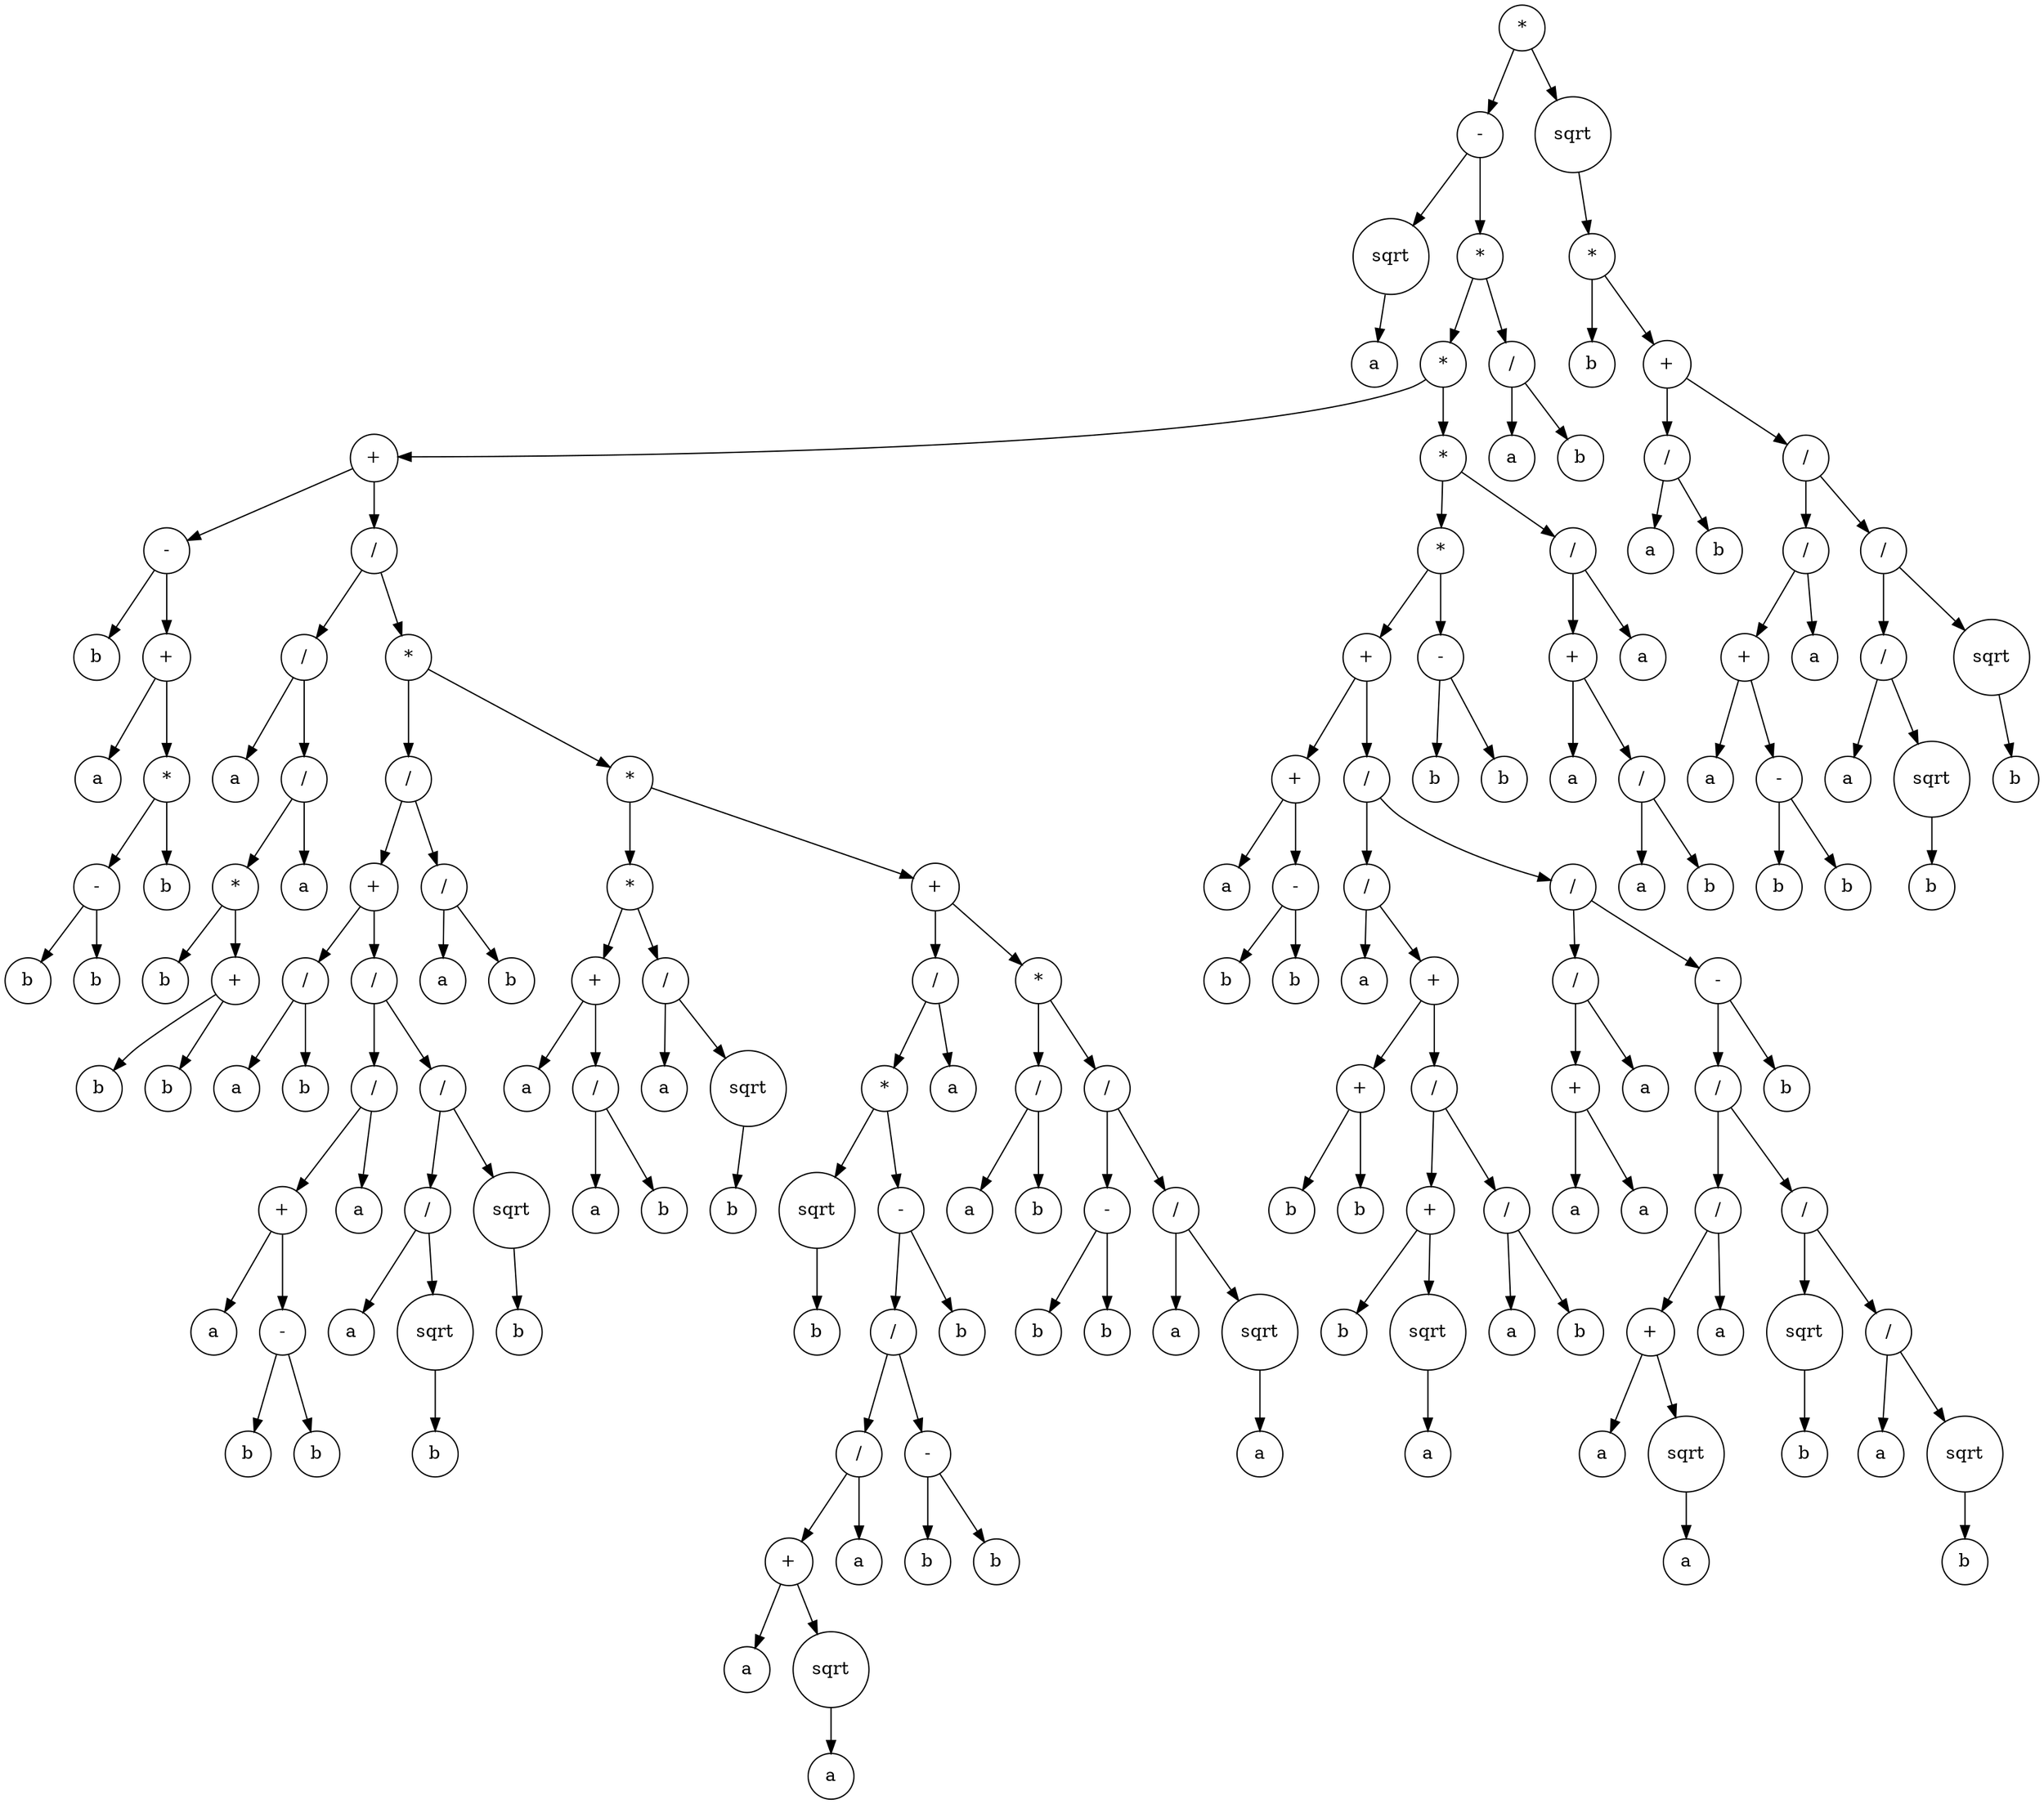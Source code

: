 digraph g {
graph [ordering=out];
node [shape=circle];
n[label = "*"];
n0[label = "-"];
n00[label = "sqrt"];
n000[label = "a"];
n00 -> n000;
n0 -> n00;
n01[label = "*"];
n010[label = "*"];
n0100[label = "+"];
n01000[label = "-"];
n010000[label = "b"];
n01000 -> n010000;
n010001[label = "+"];
n0100010[label = "a"];
n010001 -> n0100010;
n0100011[label = "*"];
n01000110[label = "-"];
n010001100[label = "b"];
n01000110 -> n010001100;
n010001101[label = "b"];
n01000110 -> n010001101;
n0100011 -> n01000110;
n01000111[label = "b"];
n0100011 -> n01000111;
n010001 -> n0100011;
n01000 -> n010001;
n0100 -> n01000;
n01001[label = "/"];
n010010[label = "/"];
n0100100[label = "a"];
n010010 -> n0100100;
n0100101[label = "/"];
n01001010[label = "*"];
n010010100[label = "b"];
n01001010 -> n010010100;
n010010101[label = "+"];
n0100101010[label = "b"];
n010010101 -> n0100101010;
n0100101011[label = "b"];
n010010101 -> n0100101011;
n01001010 -> n010010101;
n0100101 -> n01001010;
n01001011[label = "a"];
n0100101 -> n01001011;
n010010 -> n0100101;
n01001 -> n010010;
n010011[label = "*"];
n0100110[label = "/"];
n01001100[label = "+"];
n010011000[label = "/"];
n0100110000[label = "a"];
n010011000 -> n0100110000;
n0100110001[label = "b"];
n010011000 -> n0100110001;
n01001100 -> n010011000;
n010011001[label = "/"];
n0100110010[label = "/"];
n01001100100[label = "+"];
n010011001000[label = "a"];
n01001100100 -> n010011001000;
n010011001001[label = "-"];
n0100110010010[label = "b"];
n010011001001 -> n0100110010010;
n0100110010011[label = "b"];
n010011001001 -> n0100110010011;
n01001100100 -> n010011001001;
n0100110010 -> n01001100100;
n01001100101[label = "a"];
n0100110010 -> n01001100101;
n010011001 -> n0100110010;
n0100110011[label = "/"];
n01001100110[label = "/"];
n010011001100[label = "a"];
n01001100110 -> n010011001100;
n010011001101[label = "sqrt"];
n0100110011010[label = "b"];
n010011001101 -> n0100110011010;
n01001100110 -> n010011001101;
n0100110011 -> n01001100110;
n01001100111[label = "sqrt"];
n010011001110[label = "b"];
n01001100111 -> n010011001110;
n0100110011 -> n01001100111;
n010011001 -> n0100110011;
n01001100 -> n010011001;
n0100110 -> n01001100;
n01001101[label = "/"];
n010011010[label = "a"];
n01001101 -> n010011010;
n010011011[label = "b"];
n01001101 -> n010011011;
n0100110 -> n01001101;
n010011 -> n0100110;
n0100111[label = "*"];
n01001110[label = "*"];
n010011100[label = "+"];
n0100111000[label = "a"];
n010011100 -> n0100111000;
n0100111001[label = "/"];
n01001110010[label = "a"];
n0100111001 -> n01001110010;
n01001110011[label = "b"];
n0100111001 -> n01001110011;
n010011100 -> n0100111001;
n01001110 -> n010011100;
n010011101[label = "/"];
n0100111010[label = "a"];
n010011101 -> n0100111010;
n0100111011[label = "sqrt"];
n01001110110[label = "b"];
n0100111011 -> n01001110110;
n010011101 -> n0100111011;
n01001110 -> n010011101;
n0100111 -> n01001110;
n01001111[label = "+"];
n010011110[label = "/"];
n0100111100[label = "*"];
n01001111000[label = "sqrt"];
n010011110000[label = "b"];
n01001111000 -> n010011110000;
n0100111100 -> n01001111000;
n01001111001[label = "-"];
n010011110010[label = "/"];
n0100111100100[label = "/"];
n01001111001000[label = "+"];
n010011110010000[label = "a"];
n01001111001000 -> n010011110010000;
n010011110010001[label = "sqrt"];
n0100111100100010[label = "a"];
n010011110010001 -> n0100111100100010;
n01001111001000 -> n010011110010001;
n0100111100100 -> n01001111001000;
n01001111001001[label = "a"];
n0100111100100 -> n01001111001001;
n010011110010 -> n0100111100100;
n0100111100101[label = "-"];
n01001111001010[label = "b"];
n0100111100101 -> n01001111001010;
n01001111001011[label = "b"];
n0100111100101 -> n01001111001011;
n010011110010 -> n0100111100101;
n01001111001 -> n010011110010;
n010011110011[label = "b"];
n01001111001 -> n010011110011;
n0100111100 -> n01001111001;
n010011110 -> n0100111100;
n0100111101[label = "a"];
n010011110 -> n0100111101;
n01001111 -> n010011110;
n010011111[label = "*"];
n0100111110[label = "/"];
n01001111100[label = "a"];
n0100111110 -> n01001111100;
n01001111101[label = "b"];
n0100111110 -> n01001111101;
n010011111 -> n0100111110;
n0100111111[label = "/"];
n01001111110[label = "-"];
n010011111100[label = "b"];
n01001111110 -> n010011111100;
n010011111101[label = "b"];
n01001111110 -> n010011111101;
n0100111111 -> n01001111110;
n01001111111[label = "/"];
n010011111110[label = "a"];
n01001111111 -> n010011111110;
n010011111111[label = "sqrt"];
n0100111111110[label = "a"];
n010011111111 -> n0100111111110;
n01001111111 -> n010011111111;
n0100111111 -> n01001111111;
n010011111 -> n0100111111;
n01001111 -> n010011111;
n0100111 -> n01001111;
n010011 -> n0100111;
n01001 -> n010011;
n0100 -> n01001;
n010 -> n0100;
n0101[label = "*"];
n01010[label = "*"];
n010100[label = "+"];
n0101000[label = "+"];
n01010000[label = "a"];
n0101000 -> n01010000;
n01010001[label = "-"];
n010100010[label = "b"];
n01010001 -> n010100010;
n010100011[label = "b"];
n01010001 -> n010100011;
n0101000 -> n01010001;
n010100 -> n0101000;
n0101001[label = "/"];
n01010010[label = "/"];
n010100100[label = "a"];
n01010010 -> n010100100;
n010100101[label = "+"];
n0101001010[label = "+"];
n01010010100[label = "b"];
n0101001010 -> n01010010100;
n01010010101[label = "b"];
n0101001010 -> n01010010101;
n010100101 -> n0101001010;
n0101001011[label = "/"];
n01010010110[label = "+"];
n010100101100[label = "b"];
n01010010110 -> n010100101100;
n010100101101[label = "sqrt"];
n0101001011010[label = "a"];
n010100101101 -> n0101001011010;
n01010010110 -> n010100101101;
n0101001011 -> n01010010110;
n01010010111[label = "/"];
n010100101110[label = "a"];
n01010010111 -> n010100101110;
n010100101111[label = "b"];
n01010010111 -> n010100101111;
n0101001011 -> n01010010111;
n010100101 -> n0101001011;
n01010010 -> n010100101;
n0101001 -> n01010010;
n01010011[label = "/"];
n010100110[label = "/"];
n0101001100[label = "+"];
n01010011000[label = "a"];
n0101001100 -> n01010011000;
n01010011001[label = "a"];
n0101001100 -> n01010011001;
n010100110 -> n0101001100;
n0101001101[label = "a"];
n010100110 -> n0101001101;
n01010011 -> n010100110;
n010100111[label = "-"];
n0101001110[label = "/"];
n01010011100[label = "/"];
n010100111000[label = "+"];
n0101001110000[label = "a"];
n010100111000 -> n0101001110000;
n0101001110001[label = "sqrt"];
n01010011100010[label = "a"];
n0101001110001 -> n01010011100010;
n010100111000 -> n0101001110001;
n01010011100 -> n010100111000;
n010100111001[label = "a"];
n01010011100 -> n010100111001;
n0101001110 -> n01010011100;
n01010011101[label = "/"];
n010100111010[label = "sqrt"];
n0101001110100[label = "b"];
n010100111010 -> n0101001110100;
n01010011101 -> n010100111010;
n010100111011[label = "/"];
n0101001110110[label = "a"];
n010100111011 -> n0101001110110;
n0101001110111[label = "sqrt"];
n01010011101110[label = "b"];
n0101001110111 -> n01010011101110;
n010100111011 -> n0101001110111;
n01010011101 -> n010100111011;
n0101001110 -> n01010011101;
n010100111 -> n0101001110;
n0101001111[label = "b"];
n010100111 -> n0101001111;
n01010011 -> n010100111;
n0101001 -> n01010011;
n010100 -> n0101001;
n01010 -> n010100;
n010101[label = "-"];
n0101010[label = "b"];
n010101 -> n0101010;
n0101011[label = "b"];
n010101 -> n0101011;
n01010 -> n010101;
n0101 -> n01010;
n01011[label = "/"];
n010110[label = "+"];
n0101100[label = "a"];
n010110 -> n0101100;
n0101101[label = "/"];
n01011010[label = "a"];
n0101101 -> n01011010;
n01011011[label = "b"];
n0101101 -> n01011011;
n010110 -> n0101101;
n01011 -> n010110;
n010111[label = "a"];
n01011 -> n010111;
n0101 -> n01011;
n010 -> n0101;
n01 -> n010;
n011[label = "/"];
n0110[label = "a"];
n011 -> n0110;
n0111[label = "b"];
n011 -> n0111;
n01 -> n011;
n0 -> n01;
n -> n0;
n1[label = "sqrt"];
n10[label = "*"];
n100[label = "b"];
n10 -> n100;
n101[label = "+"];
n1010[label = "/"];
n10100[label = "a"];
n1010 -> n10100;
n10101[label = "b"];
n1010 -> n10101;
n101 -> n1010;
n1011[label = "/"];
n10110[label = "/"];
n101100[label = "+"];
n1011000[label = "a"];
n101100 -> n1011000;
n1011001[label = "-"];
n10110010[label = "b"];
n1011001 -> n10110010;
n10110011[label = "b"];
n1011001 -> n10110011;
n101100 -> n1011001;
n10110 -> n101100;
n101101[label = "a"];
n10110 -> n101101;
n1011 -> n10110;
n10111[label = "/"];
n101110[label = "/"];
n1011100[label = "a"];
n101110 -> n1011100;
n1011101[label = "sqrt"];
n10111010[label = "b"];
n1011101 -> n10111010;
n101110 -> n1011101;
n10111 -> n101110;
n101111[label = "sqrt"];
n1011110[label = "b"];
n101111 -> n1011110;
n10111 -> n101111;
n1011 -> n10111;
n101 -> n1011;
n10 -> n101;
n1 -> n10;
n -> n1;
}
